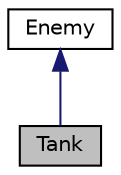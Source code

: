 digraph "Tank"
{
 // LATEX_PDF_SIZE
  edge [fontname="Helvetica",fontsize="10",labelfontname="Helvetica",labelfontsize="10"];
  node [fontname="Helvetica",fontsize="10",shape=record];
  Node1 [label="Tank",height=0.2,width=0.4,color="black", fillcolor="grey75", style="filled", fontcolor="black",tooltip="Subclass of Enemy. Represents a durable enemy."];
  Node2 -> Node1 [dir="back",color="midnightblue",fontsize="10",style="solid",fontname="Helvetica"];
  Node2 [label="Enemy",height=0.2,width=0.4,color="black", fillcolor="white", style="filled",URL="$classEnemy.html",tooltip="Class for enemies that traverse in the game along the path. This is abstract class so Enemy can't be ..."];
}
